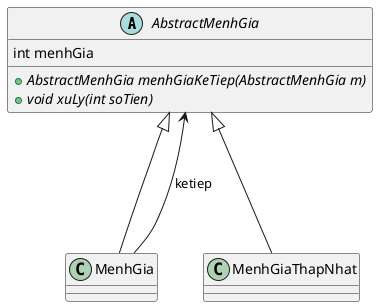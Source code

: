 @startuml
'https://plantuml.com/class-diagram

abstract AbstractMenhGia {
    int menhGia
    +{abstract} AbstractMenhGia menhGiaKeTiep(AbstractMenhGia m)
    +{abstract} void xuLy(int soTien)
}

class MenhGia {}

class MenhGiaThapNhat {}

AbstractMenhGia <|--- MenhGia
MenhGia ---> AbstractMenhGia:ketiep
AbstractMenhGia <|--- MenhGiaThapNhat


@enduml